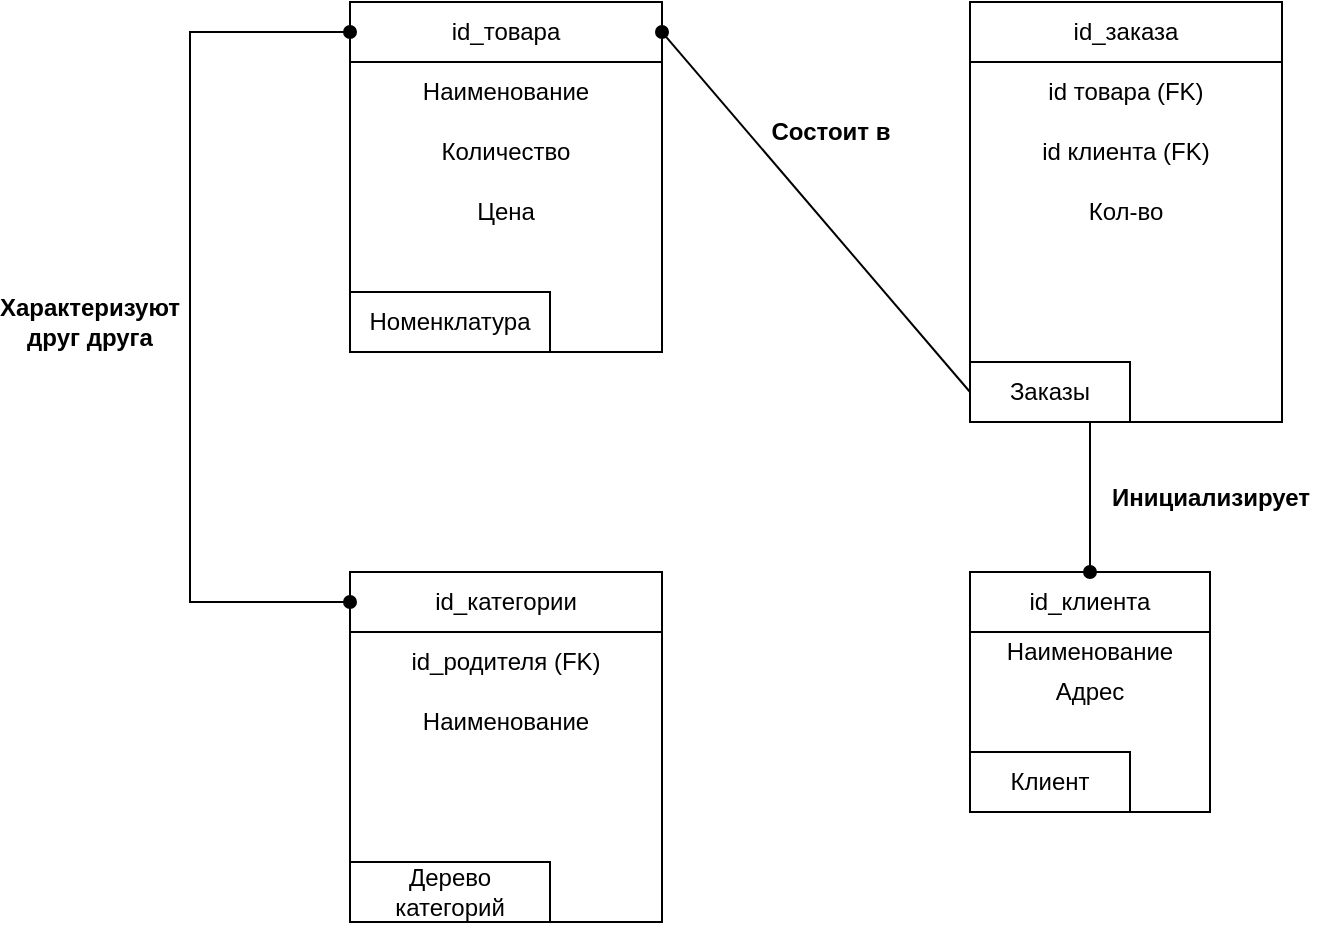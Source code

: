 <mxfile version="24.2.5" type="github">
  <diagram name="Страница — 1" id="Noy3Ivq-mA7HNsqD0yKg">
    <mxGraphModel dx="2812" dy="815" grid="1" gridSize="10" guides="1" tooltips="1" connect="1" arrows="1" fold="1" page="1" pageScale="1" pageWidth="827" pageHeight="1169" math="0" shadow="0">
      <root>
        <mxCell id="0" />
        <mxCell id="1" parent="0" />
        <mxCell id="zXFXg-dLtq9J_VnJglHm-11" value="" style="rounded=0;whiteSpace=wrap;html=1;" vertex="1" parent="1">
          <mxGeometry x="450" y="115" width="156" height="210" as="geometry" />
        </mxCell>
        <mxCell id="zXFXg-dLtq9J_VnJglHm-1" value="" style="whiteSpace=wrap;html=1;aspect=fixed;" vertex="1" parent="1">
          <mxGeometry x="450" y="400" width="120" height="120" as="geometry" />
        </mxCell>
        <mxCell id="zXFXg-dLtq9J_VnJglHm-2" value="Клиент" style="rounded=0;whiteSpace=wrap;html=1;" vertex="1" parent="1">
          <mxGeometry x="450" y="490" width="80" height="30" as="geometry" />
        </mxCell>
        <mxCell id="zXFXg-dLtq9J_VnJglHm-3" value="id_клиента" style="rounded=0;whiteSpace=wrap;html=1;" vertex="1" parent="1">
          <mxGeometry x="450" y="400" width="120" height="30" as="geometry" />
        </mxCell>
        <mxCell id="zXFXg-dLtq9J_VnJglHm-4" value="Наименование" style="text;html=1;align=center;verticalAlign=middle;whiteSpace=wrap;rounded=0;" vertex="1" parent="1">
          <mxGeometry x="450" y="430" width="120" height="20" as="geometry" />
        </mxCell>
        <mxCell id="zXFXg-dLtq9J_VnJglHm-5" value="Адрес" style="text;html=1;align=center;verticalAlign=middle;whiteSpace=wrap;rounded=0;" vertex="1" parent="1">
          <mxGeometry x="450" y="450" width="120" height="20" as="geometry" />
        </mxCell>
        <mxCell id="zXFXg-dLtq9J_VnJglHm-7" value="Заказы" style="rounded=0;whiteSpace=wrap;html=1;" vertex="1" parent="1">
          <mxGeometry x="450" y="295" width="80" height="30" as="geometry" />
        </mxCell>
        <mxCell id="zXFXg-dLtq9J_VnJglHm-8" value="id_заказа" style="rounded=0;whiteSpace=wrap;html=1;" vertex="1" parent="1">
          <mxGeometry x="450" y="115" width="156" height="30" as="geometry" />
        </mxCell>
        <mxCell id="zXFXg-dLtq9J_VnJglHm-9" value="id товара (FK)" style="text;html=1;align=center;verticalAlign=middle;whiteSpace=wrap;rounded=0;" vertex="1" parent="1">
          <mxGeometry x="450" y="145" width="156" height="30" as="geometry" />
        </mxCell>
        <mxCell id="zXFXg-dLtq9J_VnJglHm-10" value="Кол-во" style="text;html=1;align=center;verticalAlign=middle;whiteSpace=wrap;rounded=0;" vertex="1" parent="1">
          <mxGeometry x="450" y="205" width="156" height="30" as="geometry" />
        </mxCell>
        <mxCell id="zXFXg-dLtq9J_VnJglHm-12" value="id клиента (FK)" style="text;html=1;align=center;verticalAlign=middle;whiteSpace=wrap;rounded=0;" vertex="1" parent="1">
          <mxGeometry x="450" y="175" width="156" height="30" as="geometry" />
        </mxCell>
        <mxCell id="zXFXg-dLtq9J_VnJglHm-18" value="" style="rounded=0;whiteSpace=wrap;html=1;" vertex="1" parent="1">
          <mxGeometry x="140" y="115" width="156" height="175" as="geometry" />
        </mxCell>
        <mxCell id="zXFXg-dLtq9J_VnJglHm-19" value="Номенклатура" style="rounded=0;whiteSpace=wrap;html=1;" vertex="1" parent="1">
          <mxGeometry x="140" y="260" width="100" height="30" as="geometry" />
        </mxCell>
        <mxCell id="zXFXg-dLtq9J_VnJglHm-20" value="id_товара" style="rounded=0;whiteSpace=wrap;html=1;" vertex="1" parent="1">
          <mxGeometry x="140" y="115" width="156" height="30" as="geometry" />
        </mxCell>
        <mxCell id="zXFXg-dLtq9J_VnJglHm-21" value="Наименование" style="text;html=1;align=center;verticalAlign=middle;whiteSpace=wrap;rounded=0;" vertex="1" parent="1">
          <mxGeometry x="140" y="145" width="156" height="30" as="geometry" />
        </mxCell>
        <mxCell id="zXFXg-dLtq9J_VnJglHm-22" value="Цена" style="text;html=1;align=center;verticalAlign=middle;whiteSpace=wrap;rounded=0;" vertex="1" parent="1">
          <mxGeometry x="140" y="205" width="156" height="30" as="geometry" />
        </mxCell>
        <mxCell id="zXFXg-dLtq9J_VnJglHm-23" value="Количество" style="text;html=1;align=center;verticalAlign=middle;whiteSpace=wrap;rounded=0;" vertex="1" parent="1">
          <mxGeometry x="140" y="175" width="156" height="30" as="geometry" />
        </mxCell>
        <mxCell id="zXFXg-dLtq9J_VnJglHm-24" value="" style="rounded=0;whiteSpace=wrap;html=1;" vertex="1" parent="1">
          <mxGeometry x="140" y="400" width="156" height="175" as="geometry" />
        </mxCell>
        <mxCell id="zXFXg-dLtq9J_VnJglHm-25" value="Дерево категорий" style="rounded=0;whiteSpace=wrap;html=1;" vertex="1" parent="1">
          <mxGeometry x="140" y="545" width="100" height="30" as="geometry" />
        </mxCell>
        <mxCell id="zXFXg-dLtq9J_VnJglHm-26" value="id_категории" style="rounded=0;whiteSpace=wrap;html=1;" vertex="1" parent="1">
          <mxGeometry x="140" y="400" width="156" height="30" as="geometry" />
        </mxCell>
        <mxCell id="zXFXg-dLtq9J_VnJglHm-27" value="id_родителя (FK)" style="text;html=1;align=center;verticalAlign=middle;whiteSpace=wrap;rounded=0;" vertex="1" parent="1">
          <mxGeometry x="140" y="430" width="156" height="30" as="geometry" />
        </mxCell>
        <mxCell id="zXFXg-dLtq9J_VnJglHm-29" value="Наименование" style="text;html=1;align=center;verticalAlign=middle;whiteSpace=wrap;rounded=0;" vertex="1" parent="1">
          <mxGeometry x="140" y="460" width="156" height="30" as="geometry" />
        </mxCell>
        <mxCell id="zXFXg-dLtq9J_VnJglHm-38" value="" style="endArrow=oval;html=1;endFill=1;startArrow=oval;startFill=1;edgeStyle=elbowEdgeStyle;elbow=vertical;rounded=0;exitX=0;exitY=0.5;exitDx=0;exitDy=0;entryX=0;entryY=0.5;entryDx=0;entryDy=0;" edge="1" parent="1" source="zXFXg-dLtq9J_VnJglHm-26" target="zXFXg-dLtq9J_VnJglHm-20">
          <mxGeometry width="100" height="75" relative="1" as="geometry">
            <mxPoint x="120" y="420" as="sourcePoint" />
            <mxPoint x="50" y="240" as="targetPoint" />
            <Array as="points">
              <mxPoint x="60" y="280" />
            </Array>
          </mxGeometry>
        </mxCell>
        <mxCell id="zXFXg-dLtq9J_VnJglHm-41" value="Характеризуют друг друга" style="text;html=1;align=center;verticalAlign=middle;whiteSpace=wrap;rounded=0;fontStyle=1" vertex="1" parent="1">
          <mxGeometry x="-20" y="260" width="60" height="30" as="geometry" />
        </mxCell>
        <mxCell id="zXFXg-dLtq9J_VnJglHm-43" value="" style="endArrow=none;html=1;rounded=0;align=center;verticalAlign=top;endFill=0;labelBackgroundColor=none;endSize=6;startArrow=oval;startFill=1;exitX=1;exitY=0.5;exitDx=0;exitDy=0;entryX=0;entryY=0.5;entryDx=0;entryDy=0;" edge="1" parent="1" source="zXFXg-dLtq9J_VnJglHm-20" target="zXFXg-dLtq9J_VnJglHm-7">
          <mxGeometry relative="1" as="geometry">
            <mxPoint x="410" y="440" as="sourcePoint" />
            <mxPoint x="570" y="440" as="targetPoint" />
          </mxGeometry>
        </mxCell>
        <mxCell id="zXFXg-dLtq9J_VnJglHm-44" value="Состоит в" style="text;html=1;align=center;verticalAlign=middle;resizable=0;points=[];autosize=1;strokeColor=none;fillColor=none;fontStyle=1" vertex="1" parent="1">
          <mxGeometry x="340" y="165" width="80" height="30" as="geometry" />
        </mxCell>
        <mxCell id="zXFXg-dLtq9J_VnJglHm-46" value="" style="endArrow=none;html=1;rounded=0;align=center;verticalAlign=top;endFill=0;labelBackgroundColor=none;endSize=6;startArrow=oval;startFill=1;exitX=0.5;exitY=0;exitDx=0;exitDy=0;entryX=0.75;entryY=1;entryDx=0;entryDy=0;" edge="1" parent="1" source="zXFXg-dLtq9J_VnJglHm-3" target="zXFXg-dLtq9J_VnJglHm-7">
          <mxGeometry relative="1" as="geometry">
            <mxPoint x="570" y="360" as="sourcePoint" />
            <mxPoint x="730" y="360" as="targetPoint" />
          </mxGeometry>
        </mxCell>
        <mxCell id="zXFXg-dLtq9J_VnJglHm-47" value="Инициализирует" style="text;html=1;align=center;verticalAlign=middle;resizable=0;points=[];autosize=1;strokeColor=none;fillColor=none;fontStyle=1" vertex="1" parent="1">
          <mxGeometry x="510" y="348" width="120" height="30" as="geometry" />
        </mxCell>
      </root>
    </mxGraphModel>
  </diagram>
</mxfile>
